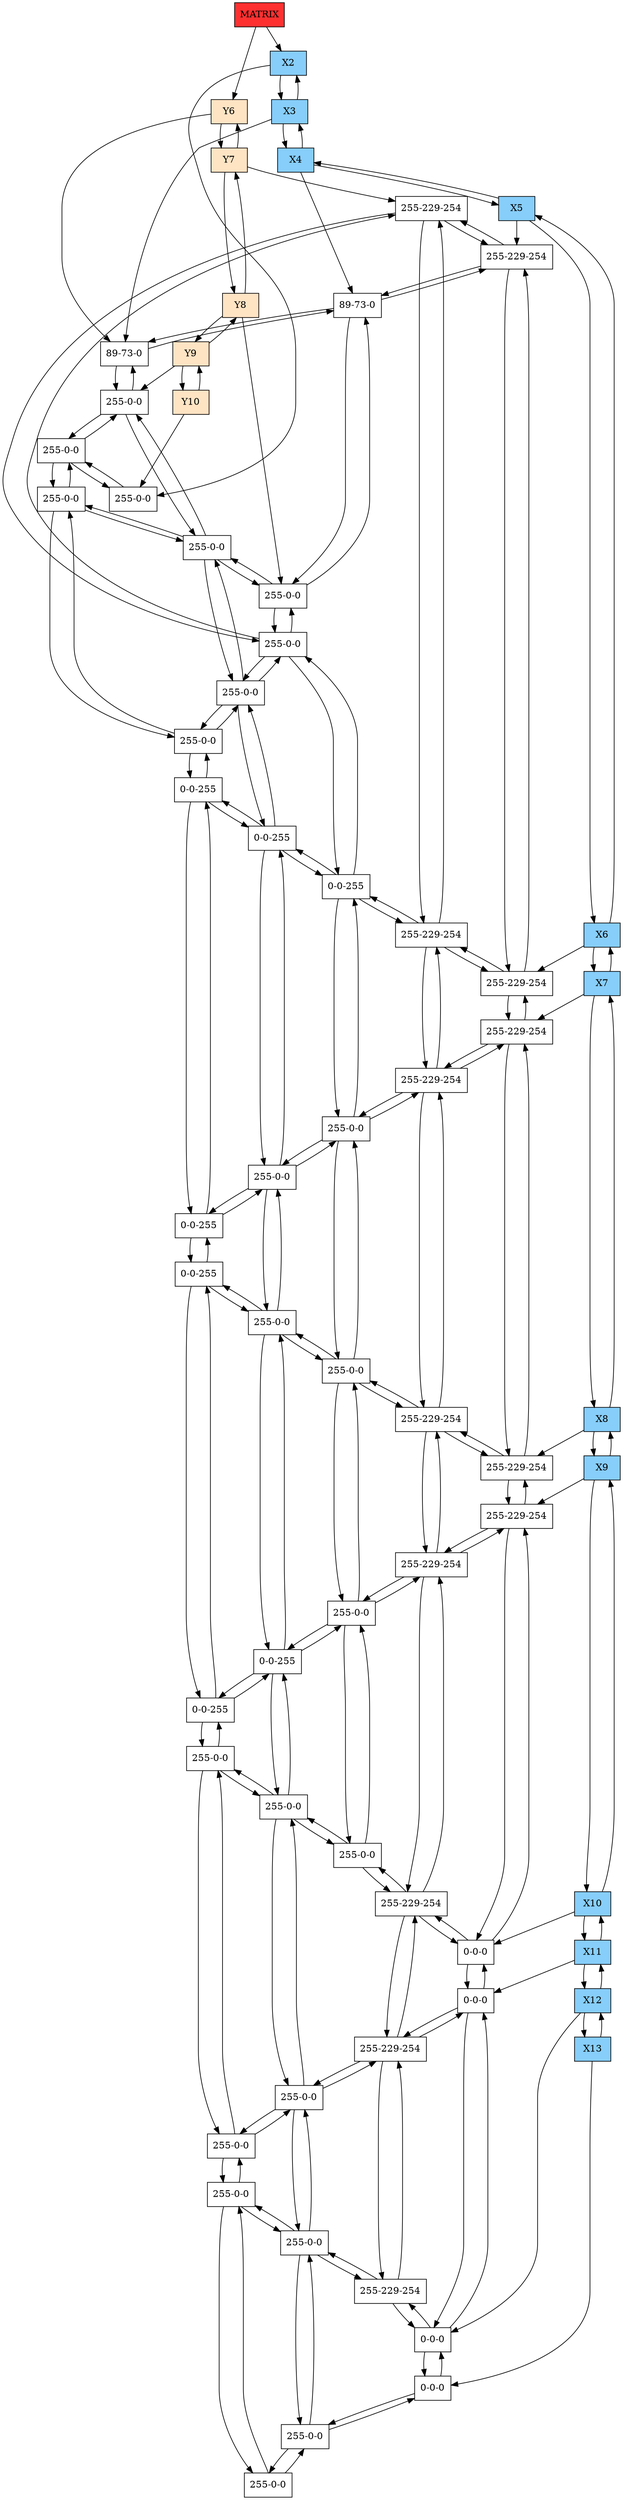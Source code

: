 digraph DISPERSA{
node[shape=box];
graph[nodesep = 0.5];
header[label="MATRIX" style=filled, fillcolor=firebrick1, pos="0,0!"];
Y6[label="Y6"  style = filled, fillcolor = bisque1, pos="0,-6!"];
Y7[label="Y7"  style = filled, fillcolor = bisque1, pos="0,-7!"];
Y8[label="Y8"  style = filled, fillcolor = bisque1, pos="0,-8!"];
Y9[label="Y9"  style = filled, fillcolor = bisque1, pos="0,-9!"];
Y10[label="Y10"  style = filled, fillcolor = bisque1, pos="0,-10!"];
X2[label="X2" style=filled, fillcolor=lightskyblue, pos="2,0!"];
X3[label="X3" style=filled, fillcolor=lightskyblue, pos="3,0!"];
X4[label="X4" style=filled, fillcolor=lightskyblue, pos="4,0!"];
X5[label="X5" style=filled, fillcolor=lightskyblue, pos="5,0!"];
X6[label="X6" style=filled, fillcolor=lightskyblue, pos="6,0!"];
X7[label="X7" style=filled, fillcolor=lightskyblue, pos="7,0!"];
X8[label="X8" style=filled, fillcolor=lightskyblue, pos="8,0!"];
X9[label="X9" style=filled, fillcolor=lightskyblue, pos="9,0!"];
X10[label="X10" style=filled, fillcolor=lightskyblue, pos="10,0!"];
X11[label="X11" style=filled, fillcolor=lightskyblue, pos="11,0!"];
X12[label="X12" style=filled, fillcolor=lightskyblue, pos="12,0!"];
X13[label="X13" style=filled, fillcolor=lightskyblue, pos="13,0!"];
header ->Y6;
header ->X2;
Y6 -> Y7 -> Y6;
Y7 -> Y8 -> Y7;
Y8 -> Y9 -> Y8;
Y9 -> Y10 -> Y9;
X2 -> X3 -> X2;
X3 -> X4 -> X3;
X4 -> X5 -> X4;
X5 -> X6 -> X5;
X6 -> X7 -> X6;
X7 -> X8 -> X7;
X8 -> X9 -> X8;
X9 -> X10 -> X9;
X10 -> X11 -> X10;
X11 -> X12 -> X11;
X12 -> X13 -> X12;
X3Y6[label="89-73-0" pos="3,-6!"];
X4Y6[label="89-73-0" pos="4,-6!"];
X5Y6[label="255-229-254" pos="5,-6!"];
X6Y6[label="255-229-254" pos="6,-6!"];
X7Y6[label="255-229-254" pos="7,-6!"];
X8Y6[label="255-229-254" pos="8,-6!"];
X9Y6[label="255-229-254" pos="9,-6!"];
X10Y6[label="0-0-0" pos="10,-6!"];
X11Y6[label="0-0-0" pos="11,-6!"];
X12Y6[label="0-0-0" pos="12,-6!"];
X13Y6[label="0-0-0" pos="13,-6!"];
X5Y7[label="255-229-254" pos="5,-7!"];
X6Y7[label="255-229-254" pos="6,-7!"];
X7Y7[label="255-229-254" pos="7,-7!"];
X8Y7[label="255-229-254" pos="8,-7!"];
X9Y7[label="255-229-254" pos="9,-7!"];
X10Y7[label="255-229-254" pos="10,-7!"];
X11Y7[label="255-229-254" pos="11,-7!"];
X12Y7[label="255-229-254" pos="12,-7!"];
X4Y8[label="255-0-0" pos="4,-8!"];
X5Y8[label="255-0-0" pos="5,-8!"];
X6Y8[label="0-0-255" pos="6,-8!"];
X7Y8[label="255-0-0" pos="7,-8!"];
X8Y8[label="255-0-0" pos="8,-8!"];
X9Y8[label="255-0-0" pos="9,-8!"];
X10Y8[label="255-0-0" pos="10,-8!"];
X3Y9[label="255-0-0" pos="3,-9!"];
X4Y9[label="255-0-0" pos="4,-9!"];
X5Y9[label="255-0-0" pos="5,-9!"];
X6Y9[label="0-0-255" pos="6,-9!"];
X7Y9[label="255-0-0" pos="7,-9!"];
X8Y9[label="255-0-0" pos="8,-9!"];
X9Y9[label="0-0-255" pos="9,-9!"];
X10Y9[label="255-0-0" pos="10,-9!"];
X11Y9[label="255-0-0" pos="11,-9!"];
X12Y9[label="255-0-0" pos="12,-9!"];
X13Y9[label="255-0-0" pos="13,-9!"];
X2Y10[label="255-0-0" pos="2,-10!"];
X3Y10[label="255-0-0" pos="3,-10!"];
X4Y10[label="255-0-0" pos="4,-10!"];
X5Y10[label="255-0-0" pos="5,-10!"];
X6Y10[label="0-0-255" pos="6,-10!"];
X7Y10[label="0-0-255" pos="7,-10!"];
X8Y10[label="0-0-255" pos="8,-10!"];
X9Y10[label="0-0-255" pos="9,-10!"];
X10Y10[label="255-0-0" pos="10,-10!"];
X11Y10[label="255-0-0" pos="11,-10!"];
X12Y10[label="255-0-0" pos="12,-10!"];
X13Y10[label="255-0-0" pos="13,-10!"];
Y6 -> X3Y6;
X2 -> X2Y10;
X3 -> X3Y6;
X4 -> X4Y6;
X5 -> X5Y6;
X6 -> X6Y6;
X7 -> X7Y6;
X8 -> X8Y6;
X9 -> X9Y6;
X10 -> X10Y6;
X11 -> X11Y6;
X12 -> X12Y6;
X13 -> X13Y6;
X3Y6 -> X4Y6 -> X3Y6;
X3Y6 -> X3Y9 -> X3Y6;
X4Y6 -> X5Y6 -> X4Y6;
X4Y6 -> X4Y8 -> X4Y6;
X5Y6 -> X6Y6 -> X5Y6;
X5Y6 -> X5Y7 -> X5Y6;
X6Y6 -> X7Y6 -> X6Y6;
X6Y6 -> X6Y7 -> X6Y6;
X7Y6 -> X8Y6 -> X7Y6;
X7Y6 -> X7Y7 -> X7Y6;
X8Y6 -> X9Y6 -> X8Y6;
X8Y6 -> X8Y7 -> X8Y6;
X9Y6 -> X10Y6 -> X9Y6;
X9Y6 -> X9Y7 -> X9Y6;
X10Y6 -> X11Y6 -> X10Y6;
X10Y6 -> X10Y7 -> X10Y6;
X11Y6 -> X12Y6 -> X11Y6;
X11Y6 -> X11Y7 -> X11Y6;
X12Y6 -> X13Y6 -> X12Y6;
X12Y6 -> X12Y7 -> X12Y6;
X13Y6 -> X13Y9 -> X13Y6;
Y7 -> X5Y7;
X5Y7 -> X6Y7 -> X5Y7;
X5Y7 -> X5Y8 -> X5Y7;
X6Y7 -> X7Y7 -> X6Y7;
X6Y7 -> X6Y8 -> X6Y7;
X7Y7 -> X8Y7 -> X7Y7;
X7Y7 -> X7Y8 -> X7Y7;
X8Y7 -> X9Y7 -> X8Y7;
X8Y7 -> X8Y8 -> X8Y7;
X9Y7 -> X10Y7 -> X9Y7;
X9Y7 -> X9Y8 -> X9Y7;
X10Y7 -> X11Y7 -> X10Y7;
X10Y7 -> X10Y8 -> X10Y7;
X11Y7 -> X12Y7 -> X11Y7;
X11Y7 -> X11Y9 -> X11Y7;
X12Y7 -> X12Y9 -> X12Y7;
Y8 -> X4Y8;
X4Y8 -> X5Y8 -> X4Y8;
X4Y8 -> X4Y9 -> X4Y8;
X5Y8 -> X6Y8 -> X5Y8;
X5Y8 -> X5Y9 -> X5Y8;
X6Y8 -> X7Y8 -> X6Y8;
X6Y8 -> X6Y9 -> X6Y8;
X7Y8 -> X8Y8 -> X7Y8;
X7Y8 -> X7Y9 -> X7Y8;
X8Y8 -> X9Y8 -> X8Y8;
X8Y8 -> X8Y9 -> X8Y8;
X9Y8 -> X10Y8 -> X9Y8;
X9Y8 -> X9Y9 -> X9Y8;
X10Y8 -> X10Y9 -> X10Y8;
Y9 -> X3Y9;
X3Y9 -> X4Y9 -> X3Y9;
X3Y9 -> X3Y10 -> X3Y9;
X4Y9 -> X5Y9 -> X4Y9;
X4Y9 -> X4Y10 -> X4Y9;
X5Y9 -> X6Y9 -> X5Y9;
X5Y9 -> X5Y10 -> X5Y9;
X6Y9 -> X7Y9 -> X6Y9;
X6Y9 -> X6Y10 -> X6Y9;
X7Y9 -> X8Y9 -> X7Y9;
X7Y9 -> X7Y10 -> X7Y9;
X8Y9 -> X9Y9 -> X8Y9;
X8Y9 -> X8Y10 -> X8Y9;
X9Y9 -> X10Y9 -> X9Y9;
X9Y9 -> X9Y10 -> X9Y9;
X10Y9 -> X11Y9 -> X10Y9;
X10Y9 -> X10Y10 -> X10Y9;
X11Y9 -> X12Y9 -> X11Y9;
X11Y9 -> X11Y10 -> X11Y9;
X12Y9 -> X13Y9 -> X12Y9;
X12Y9 -> X12Y10 -> X12Y9;
X13Y9 -> X13Y10 -> X13Y9;
Y10 -> X2Y10;
X2Y10 -> X3Y10 -> X2Y10;
X3Y10 -> X4Y10 -> X3Y10;
X4Y10 -> X5Y10 -> X4Y10;
X5Y10 -> X6Y10 -> X5Y10;
X6Y10 -> X7Y10 -> X6Y10;
X7Y10 -> X8Y10 -> X7Y10;
X8Y10 -> X9Y10 -> X8Y10;
X9Y10 -> X10Y10 -> X9Y10;
X10Y10 -> X11Y10 -> X10Y10;
X11Y10 -> X12Y10 -> X11Y10;
X12Y10 -> X13Y10 -> X12Y10;
}